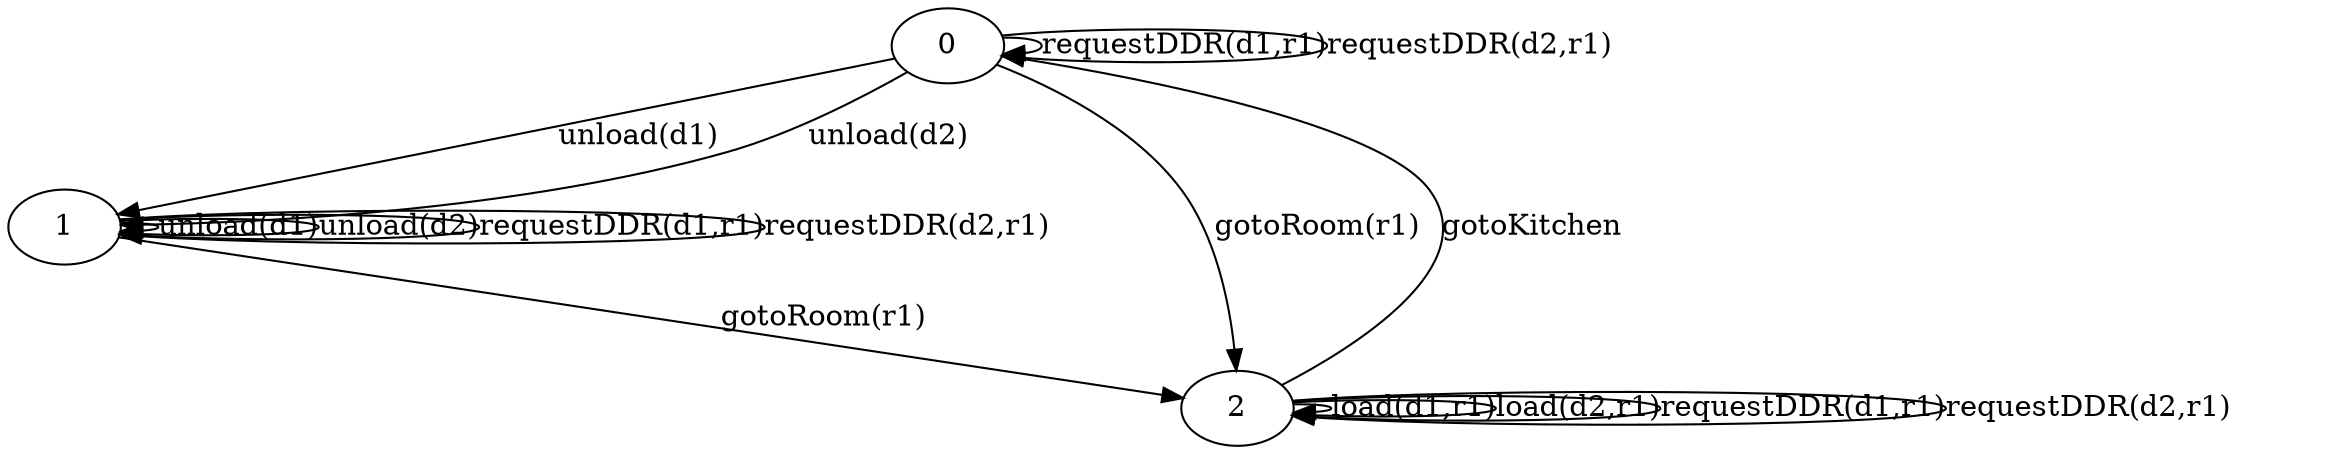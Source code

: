 digraph G {
	0;
	1;
	2;
	0 -> 1 [label="unload(d1)"];
	0 -> 1 [label="unload(d2)"];
	0 -> 2 [label="gotoRoom(r1)"];
	0 -> 0 [label="requestDDR(d1,r1)"];
	0 -> 0 [label="requestDDR(d2,r1)"];
	1 -> 1 [label="unload(d1)"];
	1 -> 1 [label="unload(d2)"];
	1 -> 2 [label="gotoRoom(r1)"];
	1 -> 1 [label="requestDDR(d1,r1)"];
	1 -> 1 [label="requestDDR(d2,r1)"];
	2 -> 2 [label="load(d1,r1)"];
	2 -> 2 [label="load(d2,r1)"];
	2 -> 0 [label="gotoKitchen"];
	2 -> 2 [label="requestDDR(d1,r1)"];
	2 -> 2 [label="requestDDR(d2,r1)"];
}
